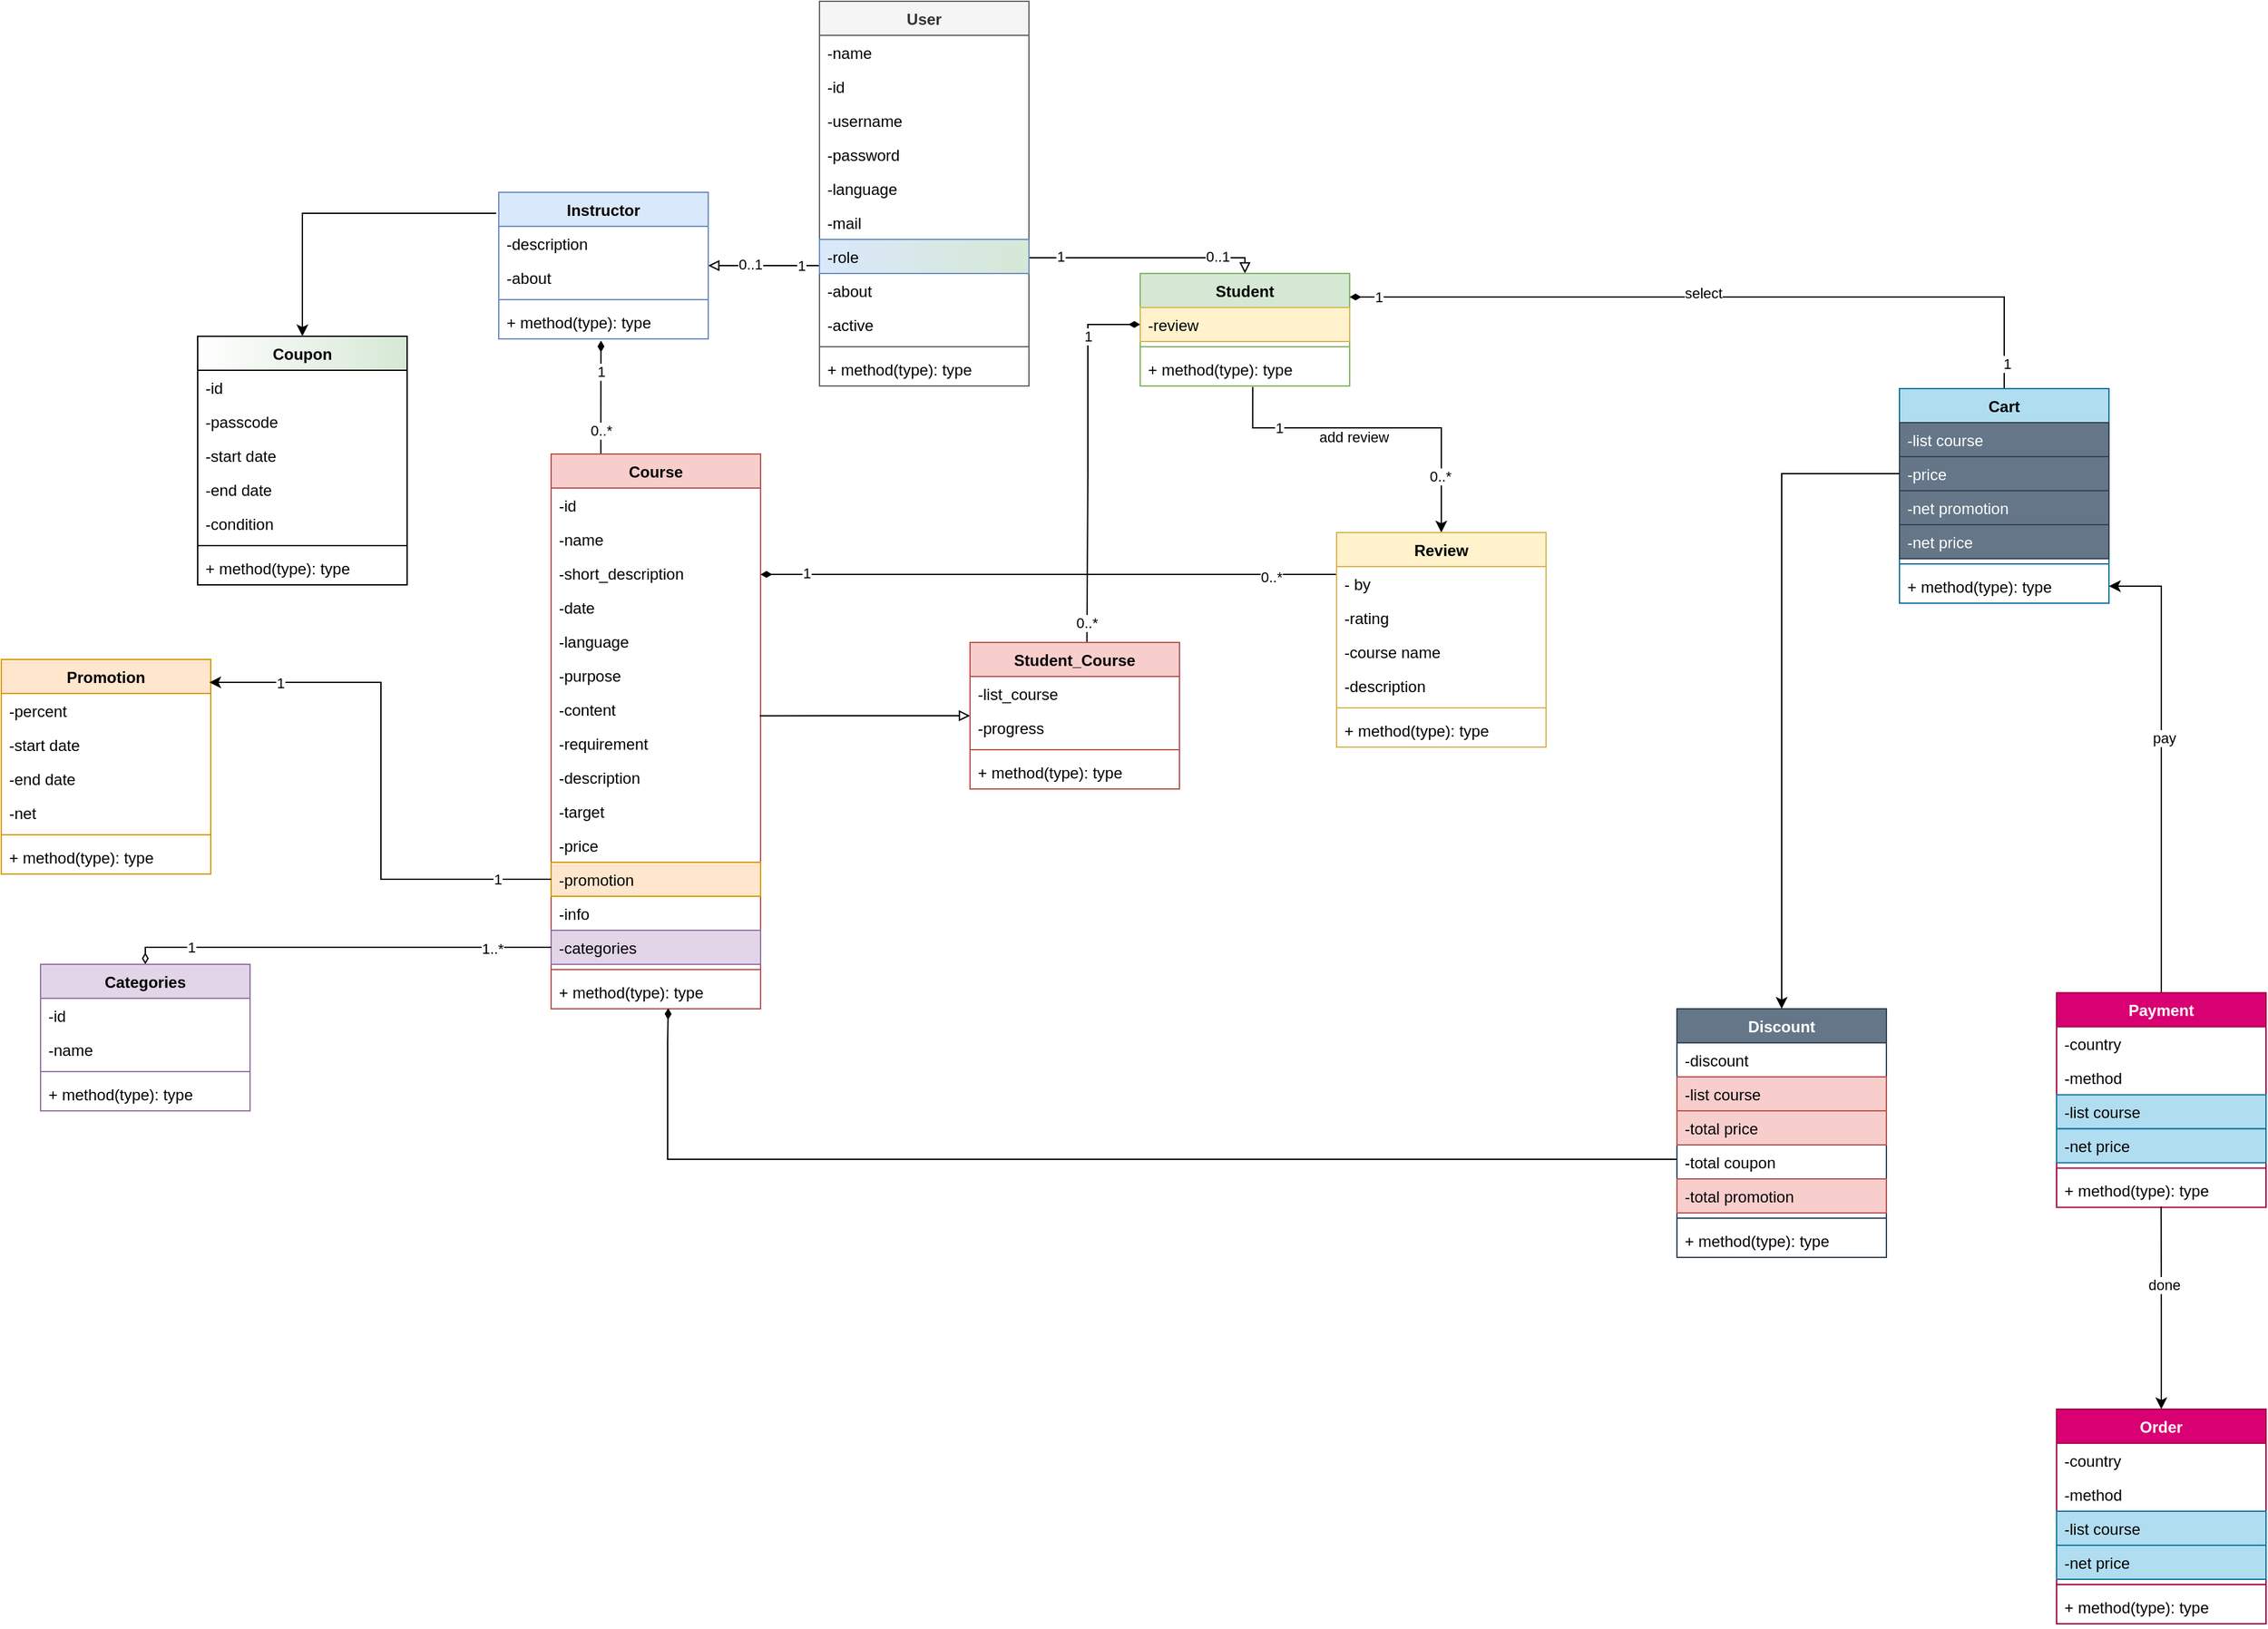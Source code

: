 <mxfile version="20.8.19" type="github">
  <diagram name="Page-1" id="RoZd-cWgufaqt0LcxTIa">
    <mxGraphModel dx="1897" dy="786" grid="1" gridSize="10" guides="1" tooltips="1" connect="1" arrows="1" fold="1" page="1" pageScale="1" pageWidth="850" pageHeight="1100" math="0" shadow="0">
      <root>
        <mxCell id="0" />
        <mxCell id="1" parent="0" />
        <mxCell id="R6KmrhAIqxs1jMvVyGCJ-106" style="edgeStyle=orthogonalEdgeStyle;rounded=0;orthogonalLoop=1;jettySize=auto;html=1;endArrow=diamondThin;endFill=1;entryX=0.488;entryY=1.05;entryDx=0;entryDy=0;entryPerimeter=0;" parent="1" source="R6KmrhAIqxs1jMvVyGCJ-5" target="R6KmrhAIqxs1jMvVyGCJ-25" edge="1">
          <mxGeometry relative="1" as="geometry">
            <mxPoint x="140" y="280" as="targetPoint" />
            <Array as="points">
              <mxPoint x="98" y="320" />
              <mxPoint x="98" y="320" />
            </Array>
          </mxGeometry>
        </mxCell>
        <mxCell id="YBWglFwGWrB2AkKOuAqJ-6" value="1" style="edgeLabel;html=1;align=center;verticalAlign=middle;resizable=0;points=[];" vertex="1" connectable="0" parent="R6KmrhAIqxs1jMvVyGCJ-106">
          <mxGeometry x="0.462" relative="1" as="geometry">
            <mxPoint as="offset" />
          </mxGeometry>
        </mxCell>
        <mxCell id="YBWglFwGWrB2AkKOuAqJ-7" value="0..*" style="edgeLabel;html=1;align=center;verticalAlign=middle;resizable=0;points=[];" vertex="1" connectable="0" parent="R6KmrhAIqxs1jMvVyGCJ-106">
          <mxGeometry x="-0.58" relative="1" as="geometry">
            <mxPoint as="offset" />
          </mxGeometry>
        </mxCell>
        <mxCell id="R6KmrhAIqxs1jMvVyGCJ-5" value="Course" style="swimlane;fontStyle=1;align=center;verticalAlign=top;childLayout=stackLayout;horizontal=1;startSize=26;horizontalStack=0;resizeParent=1;resizeParentMax=0;resizeLast=0;collapsible=1;marginBottom=0;fillColor=#f8cecc;strokeColor=#b85450;" parent="1" vertex="1">
          <mxGeometry x="60" y="350" width="160" height="424" as="geometry" />
        </mxCell>
        <mxCell id="R6KmrhAIqxs1jMvVyGCJ-90" value="-id" style="text;strokeColor=none;fillColor=none;align=left;verticalAlign=top;spacingLeft=4;spacingRight=4;overflow=hidden;rotatable=0;points=[[0,0.5],[1,0.5]];portConstraint=eastwest;" parent="R6KmrhAIqxs1jMvVyGCJ-5" vertex="1">
          <mxGeometry y="26" width="160" height="26" as="geometry" />
        </mxCell>
        <mxCell id="R6KmrhAIqxs1jMvVyGCJ-9" value="-name&#xa;" style="text;strokeColor=none;fillColor=none;align=left;verticalAlign=top;spacingLeft=4;spacingRight=4;overflow=hidden;rotatable=0;points=[[0,0.5],[1,0.5]];portConstraint=eastwest;" parent="R6KmrhAIqxs1jMvVyGCJ-5" vertex="1">
          <mxGeometry y="52" width="160" height="26" as="geometry" />
        </mxCell>
        <mxCell id="R6KmrhAIqxs1jMvVyGCJ-10" value="-short_description" style="text;strokeColor=none;fillColor=none;align=left;verticalAlign=top;spacingLeft=4;spacingRight=4;overflow=hidden;rotatable=0;points=[[0,0.5],[1,0.5]];portConstraint=eastwest;" parent="R6KmrhAIqxs1jMvVyGCJ-5" vertex="1">
          <mxGeometry y="78" width="160" height="26" as="geometry" />
        </mxCell>
        <mxCell id="R6KmrhAIqxs1jMvVyGCJ-13" value="-date" style="text;strokeColor=none;fillColor=none;align=left;verticalAlign=top;spacingLeft=4;spacingRight=4;overflow=hidden;rotatable=0;points=[[0,0.5],[1,0.5]];portConstraint=eastwest;" parent="R6KmrhAIqxs1jMvVyGCJ-5" vertex="1">
          <mxGeometry y="104" width="160" height="26" as="geometry" />
        </mxCell>
        <mxCell id="R6KmrhAIqxs1jMvVyGCJ-14" value="-language" style="text;strokeColor=none;fillColor=none;align=left;verticalAlign=top;spacingLeft=4;spacingRight=4;overflow=hidden;rotatable=0;points=[[0,0.5],[1,0.5]];portConstraint=eastwest;" parent="R6KmrhAIqxs1jMvVyGCJ-5" vertex="1">
          <mxGeometry y="130" width="160" height="26" as="geometry" />
        </mxCell>
        <mxCell id="R6KmrhAIqxs1jMvVyGCJ-15" value="-purpose" style="text;strokeColor=none;fillColor=none;align=left;verticalAlign=top;spacingLeft=4;spacingRight=4;overflow=hidden;rotatable=0;points=[[0,0.5],[1,0.5]];portConstraint=eastwest;" parent="R6KmrhAIqxs1jMvVyGCJ-5" vertex="1">
          <mxGeometry y="156" width="160" height="26" as="geometry" />
        </mxCell>
        <mxCell id="R6KmrhAIqxs1jMvVyGCJ-16" value="-content" style="text;strokeColor=none;fillColor=none;align=left;verticalAlign=top;spacingLeft=4;spacingRight=4;overflow=hidden;rotatable=0;points=[[0,0.5],[1,0.5]];portConstraint=eastwest;" parent="R6KmrhAIqxs1jMvVyGCJ-5" vertex="1">
          <mxGeometry y="182" width="160" height="26" as="geometry" />
        </mxCell>
        <mxCell id="R6KmrhAIqxs1jMvVyGCJ-17" value="-requirement" style="text;strokeColor=none;fillColor=none;align=left;verticalAlign=top;spacingLeft=4;spacingRight=4;overflow=hidden;rotatable=0;points=[[0,0.5],[1,0.5]];portConstraint=eastwest;" parent="R6KmrhAIqxs1jMvVyGCJ-5" vertex="1">
          <mxGeometry y="208" width="160" height="26" as="geometry" />
        </mxCell>
        <mxCell id="R6KmrhAIqxs1jMvVyGCJ-18" value="-description" style="text;strokeColor=none;fillColor=none;align=left;verticalAlign=top;spacingLeft=4;spacingRight=4;overflow=hidden;rotatable=0;points=[[0,0.5],[1,0.5]];portConstraint=eastwest;" parent="R6KmrhAIqxs1jMvVyGCJ-5" vertex="1">
          <mxGeometry y="234" width="160" height="26" as="geometry" />
        </mxCell>
        <mxCell id="R6KmrhAIqxs1jMvVyGCJ-19" value="-target" style="text;strokeColor=none;fillColor=none;align=left;verticalAlign=top;spacingLeft=4;spacingRight=4;overflow=hidden;rotatable=0;points=[[0,0.5],[1,0.5]];portConstraint=eastwest;" parent="R6KmrhAIqxs1jMvVyGCJ-5" vertex="1">
          <mxGeometry y="260" width="160" height="26" as="geometry" />
        </mxCell>
        <mxCell id="R6KmrhAIqxs1jMvVyGCJ-20" value="-price" style="text;strokeColor=none;fillColor=none;align=left;verticalAlign=top;spacingLeft=4;spacingRight=4;overflow=hidden;rotatable=0;points=[[0,0.5],[1,0.5]];portConstraint=eastwest;" parent="R6KmrhAIqxs1jMvVyGCJ-5" vertex="1">
          <mxGeometry y="286" width="160" height="26" as="geometry" />
        </mxCell>
        <mxCell id="R6KmrhAIqxs1jMvVyGCJ-91" value="-promotion" style="text;strokeColor=#d79b00;fillColor=#ffe6cc;align=left;verticalAlign=top;spacingLeft=4;spacingRight=4;overflow=hidden;rotatable=0;points=[[0,0.5],[1,0.5]];portConstraint=eastwest;" parent="R6KmrhAIqxs1jMvVyGCJ-5" vertex="1">
          <mxGeometry y="312" width="160" height="26" as="geometry" />
        </mxCell>
        <mxCell id="R6KmrhAIqxs1jMvVyGCJ-120" value="-info" style="text;strokeColor=none;fillColor=none;align=left;verticalAlign=top;spacingLeft=4;spacingRight=4;overflow=hidden;rotatable=0;points=[[0,0.5],[1,0.5]];portConstraint=eastwest;" parent="R6KmrhAIqxs1jMvVyGCJ-5" vertex="1">
          <mxGeometry y="338" width="160" height="26" as="geometry" />
        </mxCell>
        <mxCell id="R6KmrhAIqxs1jMvVyGCJ-6" value="-categories" style="text;strokeColor=#9673a6;fillColor=#e1d5e7;align=left;verticalAlign=top;spacingLeft=4;spacingRight=4;overflow=hidden;rotatable=0;points=[[0,0.5],[1,0.5]];portConstraint=eastwest;" parent="R6KmrhAIqxs1jMvVyGCJ-5" vertex="1">
          <mxGeometry y="364" width="160" height="26" as="geometry" />
        </mxCell>
        <mxCell id="R6KmrhAIqxs1jMvVyGCJ-7" value="" style="line;strokeWidth=1;fillColor=none;align=left;verticalAlign=middle;spacingTop=-1;spacingLeft=3;spacingRight=3;rotatable=0;labelPosition=right;points=[];portConstraint=eastwest;strokeColor=inherit;" parent="R6KmrhAIqxs1jMvVyGCJ-5" vertex="1">
          <mxGeometry y="390" width="160" height="8" as="geometry" />
        </mxCell>
        <mxCell id="R6KmrhAIqxs1jMvVyGCJ-8" value="+ method(type): type" style="text;strokeColor=none;fillColor=none;align=left;verticalAlign=top;spacingLeft=4;spacingRight=4;overflow=hidden;rotatable=0;points=[[0,0.5],[1,0.5]];portConstraint=eastwest;" parent="R6KmrhAIqxs1jMvVyGCJ-5" vertex="1">
          <mxGeometry y="398" width="160" height="26" as="geometry" />
        </mxCell>
        <mxCell id="R6KmrhAIqxs1jMvVyGCJ-103" style="edgeStyle=orthogonalEdgeStyle;rounded=0;orthogonalLoop=1;jettySize=auto;html=1;endArrow=none;endFill=0;startArrow=block;startFill=0;" parent="1" source="R6KmrhAIqxs1jMvVyGCJ-22" target="R6KmrhAIqxs1jMvVyGCJ-78" edge="1">
          <mxGeometry relative="1" as="geometry">
            <Array as="points">
              <mxPoint x="250" y="206" />
              <mxPoint x="250" y="206" />
            </Array>
          </mxGeometry>
        </mxCell>
        <mxCell id="YBWglFwGWrB2AkKOuAqJ-2" value="1" style="edgeLabel;html=1;align=center;verticalAlign=middle;resizable=0;points=[];" vertex="1" connectable="0" parent="R6KmrhAIqxs1jMvVyGCJ-103">
          <mxGeometry x="-0.345" relative="1" as="geometry">
            <mxPoint as="offset" />
          </mxGeometry>
        </mxCell>
        <mxCell id="YBWglFwGWrB2AkKOuAqJ-3" value="1" style="edgeLabel;html=1;align=center;verticalAlign=middle;resizable=0;points=[];" vertex="1" connectable="0" parent="R6KmrhAIqxs1jMvVyGCJ-103">
          <mxGeometry x="0.671" relative="1" as="geometry">
            <mxPoint as="offset" />
          </mxGeometry>
        </mxCell>
        <mxCell id="YBWglFwGWrB2AkKOuAqJ-11" value="0..1" style="edgeLabel;html=1;align=center;verticalAlign=middle;resizable=0;points=[];" vertex="1" connectable="0" parent="R6KmrhAIqxs1jMvVyGCJ-103">
          <mxGeometry x="-0.255" y="1" relative="1" as="geometry">
            <mxPoint as="offset" />
          </mxGeometry>
        </mxCell>
        <mxCell id="R6KmrhAIqxs1jMvVyGCJ-22" value="Instructor" style="swimlane;fontStyle=1;align=center;verticalAlign=top;childLayout=stackLayout;horizontal=1;startSize=26;horizontalStack=0;resizeParent=1;resizeParentMax=0;resizeLast=0;collapsible=1;marginBottom=0;fillColor=#dae8fc;strokeColor=#6c8ebf;" parent="1" vertex="1">
          <mxGeometry x="20" y="150" width="160" height="112" as="geometry" />
        </mxCell>
        <mxCell id="R6KmrhAIqxs1jMvVyGCJ-27" value="-description" style="text;strokeColor=none;fillColor=none;align=left;verticalAlign=top;spacingLeft=4;spacingRight=4;overflow=hidden;rotatable=0;points=[[0,0.5],[1,0.5]];portConstraint=eastwest;" parent="R6KmrhAIqxs1jMvVyGCJ-22" vertex="1">
          <mxGeometry y="26" width="160" height="26" as="geometry" />
        </mxCell>
        <mxCell id="R6KmrhAIqxs1jMvVyGCJ-28" value="-about" style="text;strokeColor=none;fillColor=none;align=left;verticalAlign=top;spacingLeft=4;spacingRight=4;overflow=hidden;rotatable=0;points=[[0,0.5],[1,0.5]];portConstraint=eastwest;" parent="R6KmrhAIqxs1jMvVyGCJ-22" vertex="1">
          <mxGeometry y="52" width="160" height="26" as="geometry" />
        </mxCell>
        <mxCell id="R6KmrhAIqxs1jMvVyGCJ-24" value="" style="line;strokeWidth=1;fillColor=none;align=left;verticalAlign=middle;spacingTop=-1;spacingLeft=3;spacingRight=3;rotatable=0;labelPosition=right;points=[];portConstraint=eastwest;strokeColor=inherit;" parent="R6KmrhAIqxs1jMvVyGCJ-22" vertex="1">
          <mxGeometry y="78" width="160" height="8" as="geometry" />
        </mxCell>
        <mxCell id="R6KmrhAIqxs1jMvVyGCJ-25" value="+ method(type): type" style="text;strokeColor=none;fillColor=none;align=left;verticalAlign=top;spacingLeft=4;spacingRight=4;overflow=hidden;rotatable=0;points=[[0,0.5],[1,0.5]];portConstraint=eastwest;" parent="R6KmrhAIqxs1jMvVyGCJ-22" vertex="1">
          <mxGeometry y="86" width="160" height="26" as="geometry" />
        </mxCell>
        <mxCell id="R6KmrhAIqxs1jMvVyGCJ-105" style="edgeStyle=orthogonalEdgeStyle;rounded=0;orthogonalLoop=1;jettySize=auto;html=1;endArrow=none;endFill=0;startArrow=block;startFill=0;entryX=1;entryY=0.5;entryDx=0;entryDy=0;" parent="1" source="R6KmrhAIqxs1jMvVyGCJ-29" target="R6KmrhAIqxs1jMvVyGCJ-78" edge="1">
          <mxGeometry relative="1" as="geometry">
            <Array as="points">
              <mxPoint x="590" y="200" />
              <mxPoint x="425" y="200" />
            </Array>
          </mxGeometry>
        </mxCell>
        <mxCell id="YBWglFwGWrB2AkKOuAqJ-4" value="1" style="edgeLabel;html=1;align=center;verticalAlign=middle;resizable=0;points=[];" vertex="1" connectable="0" parent="R6KmrhAIqxs1jMvVyGCJ-105">
          <mxGeometry x="0.723" y="-1" relative="1" as="geometry">
            <mxPoint as="offset" />
          </mxGeometry>
        </mxCell>
        <mxCell id="YBWglFwGWrB2AkKOuAqJ-5" value="1" style="edgeLabel;html=1;align=center;verticalAlign=middle;resizable=0;points=[];" vertex="1" connectable="0" parent="R6KmrhAIqxs1jMvVyGCJ-105">
          <mxGeometry x="-0.655" relative="1" as="geometry">
            <mxPoint as="offset" />
          </mxGeometry>
        </mxCell>
        <mxCell id="YBWglFwGWrB2AkKOuAqJ-12" value="0..1" style="edgeLabel;html=1;align=center;verticalAlign=middle;resizable=0;points=[];" vertex="1" connectable="0" parent="R6KmrhAIqxs1jMvVyGCJ-105">
          <mxGeometry x="-0.629" y="-1" relative="1" as="geometry">
            <mxPoint as="offset" />
          </mxGeometry>
        </mxCell>
        <mxCell id="R6KmrhAIqxs1jMvVyGCJ-29" value="Student" style="swimlane;fontStyle=1;align=center;verticalAlign=top;childLayout=stackLayout;horizontal=1;startSize=26;horizontalStack=0;resizeParent=1;resizeParentMax=0;resizeLast=0;collapsible=1;marginBottom=0;fillColor=#d5e8d4;strokeColor=#82b366;" parent="1" vertex="1">
          <mxGeometry x="510" y="212" width="160" height="86" as="geometry" />
        </mxCell>
        <mxCell id="R6KmrhAIqxs1jMvVyGCJ-30" value="-review" style="text;strokeColor=#d6b656;fillColor=#fff2cc;align=left;verticalAlign=top;spacingLeft=4;spacingRight=4;overflow=hidden;rotatable=0;points=[[0,0.5],[1,0.5]];portConstraint=eastwest;" parent="R6KmrhAIqxs1jMvVyGCJ-29" vertex="1">
          <mxGeometry y="26" width="160" height="26" as="geometry" />
        </mxCell>
        <mxCell id="R6KmrhAIqxs1jMvVyGCJ-31" value="" style="line;strokeWidth=1;fillColor=none;align=left;verticalAlign=middle;spacingTop=-1;spacingLeft=3;spacingRight=3;rotatable=0;labelPosition=right;points=[];portConstraint=eastwest;strokeColor=inherit;" parent="R6KmrhAIqxs1jMvVyGCJ-29" vertex="1">
          <mxGeometry y="52" width="160" height="8" as="geometry" />
        </mxCell>
        <mxCell id="R6KmrhAIqxs1jMvVyGCJ-32" value="+ method(type): type" style="text;strokeColor=none;fillColor=none;align=left;verticalAlign=top;spacingLeft=4;spacingRight=4;overflow=hidden;rotatable=0;points=[[0,0.5],[1,0.5]];portConstraint=eastwest;" parent="R6KmrhAIqxs1jMvVyGCJ-29" vertex="1">
          <mxGeometry y="60" width="160" height="26" as="geometry" />
        </mxCell>
        <mxCell id="R6KmrhAIqxs1jMvVyGCJ-35" value="User" style="swimlane;fontStyle=1;align=center;verticalAlign=top;childLayout=stackLayout;horizontal=1;startSize=26;horizontalStack=0;resizeParent=1;resizeParentMax=0;resizeLast=0;collapsible=1;marginBottom=0;fillColor=#f5f5f5;fontColor=#333333;strokeColor=#666666;" parent="1" vertex="1">
          <mxGeometry x="265" y="4" width="160" height="294" as="geometry">
            <mxRectangle x="640" y="80" width="90" height="30" as="alternateBounds" />
          </mxGeometry>
        </mxCell>
        <mxCell id="R6KmrhAIqxs1jMvVyGCJ-36" value="-name" style="text;strokeColor=none;fillColor=none;align=left;verticalAlign=top;spacingLeft=4;spacingRight=4;overflow=hidden;rotatable=0;points=[[0,0.5],[1,0.5]];portConstraint=eastwest;" parent="R6KmrhAIqxs1jMvVyGCJ-35" vertex="1">
          <mxGeometry y="26" width="160" height="26" as="geometry" />
        </mxCell>
        <mxCell id="R6KmrhAIqxs1jMvVyGCJ-47" value="-id" style="text;strokeColor=none;fillColor=none;align=left;verticalAlign=top;spacingLeft=4;spacingRight=4;overflow=hidden;rotatable=0;points=[[0,0.5],[1,0.5]];portConstraint=eastwest;" parent="R6KmrhAIqxs1jMvVyGCJ-35" vertex="1">
          <mxGeometry y="52" width="160" height="26" as="geometry" />
        </mxCell>
        <mxCell id="R6KmrhAIqxs1jMvVyGCJ-49" value="-username" style="text;strokeColor=none;fillColor=none;align=left;verticalAlign=top;spacingLeft=4;spacingRight=4;overflow=hidden;rotatable=0;points=[[0,0.5],[1,0.5]];portConstraint=eastwest;" parent="R6KmrhAIqxs1jMvVyGCJ-35" vertex="1">
          <mxGeometry y="78" width="160" height="26" as="geometry" />
        </mxCell>
        <mxCell id="R6KmrhAIqxs1jMvVyGCJ-50" value="-password" style="text;strokeColor=none;fillColor=none;align=left;verticalAlign=top;spacingLeft=4;spacingRight=4;overflow=hidden;rotatable=0;points=[[0,0.5],[1,0.5]];portConstraint=eastwest;" parent="R6KmrhAIqxs1jMvVyGCJ-35" vertex="1">
          <mxGeometry y="104" width="160" height="26" as="geometry" />
        </mxCell>
        <mxCell id="R6KmrhAIqxs1jMvVyGCJ-51" value="-language" style="text;strokeColor=none;fillColor=none;align=left;verticalAlign=top;spacingLeft=4;spacingRight=4;overflow=hidden;rotatable=0;points=[[0,0.5],[1,0.5]];portConstraint=eastwest;" parent="R6KmrhAIqxs1jMvVyGCJ-35" vertex="1">
          <mxGeometry y="130" width="160" height="26" as="geometry" />
        </mxCell>
        <mxCell id="R6KmrhAIqxs1jMvVyGCJ-52" value="-mail" style="text;strokeColor=none;fillColor=none;align=left;verticalAlign=top;spacingLeft=4;spacingRight=4;overflow=hidden;rotatable=0;points=[[0,0.5],[1,0.5]];portConstraint=eastwest;" parent="R6KmrhAIqxs1jMvVyGCJ-35" vertex="1">
          <mxGeometry y="156" width="160" height="26" as="geometry" />
        </mxCell>
        <mxCell id="R6KmrhAIqxs1jMvVyGCJ-78" value="-role" style="text;strokeColor=#6c8ebf;fillColor=#dae8fc;align=left;verticalAlign=top;spacingLeft=4;spacingRight=4;overflow=hidden;rotatable=0;points=[[0,0.5],[1,0.5]];portConstraint=eastwest;gradientColor=#d6e8d5;gradientDirection=east;" parent="R6KmrhAIqxs1jMvVyGCJ-35" vertex="1">
          <mxGeometry y="182" width="160" height="26" as="geometry" />
        </mxCell>
        <mxCell id="R6KmrhAIqxs1jMvVyGCJ-53" value="-about" style="text;strokeColor=none;fillColor=none;align=left;verticalAlign=top;spacingLeft=4;spacingRight=4;overflow=hidden;rotatable=0;points=[[0,0.5],[1,0.5]];portConstraint=eastwest;" parent="R6KmrhAIqxs1jMvVyGCJ-35" vertex="1">
          <mxGeometry y="208" width="160" height="26" as="geometry" />
        </mxCell>
        <mxCell id="R6KmrhAIqxs1jMvVyGCJ-54" value="-active" style="text;strokeColor=none;fillColor=none;align=left;verticalAlign=top;spacingLeft=4;spacingRight=4;overflow=hidden;rotatable=0;points=[[0,0.5],[1,0.5]];portConstraint=eastwest;" parent="R6KmrhAIqxs1jMvVyGCJ-35" vertex="1">
          <mxGeometry y="234" width="160" height="26" as="geometry" />
        </mxCell>
        <mxCell id="R6KmrhAIqxs1jMvVyGCJ-37" value="" style="line;strokeWidth=1;fillColor=none;align=left;verticalAlign=middle;spacingTop=-1;spacingLeft=3;spacingRight=3;rotatable=0;labelPosition=right;points=[];portConstraint=eastwest;strokeColor=inherit;" parent="R6KmrhAIqxs1jMvVyGCJ-35" vertex="1">
          <mxGeometry y="260" width="160" height="8" as="geometry" />
        </mxCell>
        <mxCell id="R6KmrhAIqxs1jMvVyGCJ-38" value="+ method(type): type" style="text;strokeColor=none;fillColor=none;align=left;verticalAlign=top;spacingLeft=4;spacingRight=4;overflow=hidden;rotatable=0;points=[[0,0.5],[1,0.5]];portConstraint=eastwest;" parent="R6KmrhAIqxs1jMvVyGCJ-35" vertex="1">
          <mxGeometry y="268" width="160" height="26" as="geometry" />
        </mxCell>
        <mxCell id="R6KmrhAIqxs1jMvVyGCJ-114" style="edgeStyle=orthogonalEdgeStyle;rounded=0;orthogonalLoop=1;jettySize=auto;html=1;entryX=0.537;entryY=1.027;entryDx=0;entryDy=0;startArrow=classic;startFill=1;endArrow=none;endFill=0;entryPerimeter=0;" parent="1" source="R6KmrhAIqxs1jMvVyGCJ-55" target="R6KmrhAIqxs1jMvVyGCJ-32" edge="1">
          <mxGeometry relative="1" as="geometry">
            <Array as="points">
              <mxPoint x="740" y="330" />
              <mxPoint x="596" y="330" />
            </Array>
          </mxGeometry>
        </mxCell>
        <mxCell id="YBWglFwGWrB2AkKOuAqJ-10" value="add review" style="edgeLabel;html=1;align=center;verticalAlign=middle;resizable=0;points=[];" vertex="1" connectable="0" parent="R6KmrhAIqxs1jMvVyGCJ-114">
          <mxGeometry x="0.156" relative="1" as="geometry">
            <mxPoint y="7" as="offset" />
          </mxGeometry>
        </mxCell>
        <mxCell id="YBWglFwGWrB2AkKOuAqJ-13" value="0..*" style="edgeLabel;html=1;align=center;verticalAlign=middle;resizable=0;points=[];" vertex="1" connectable="0" parent="R6KmrhAIqxs1jMvVyGCJ-114">
          <mxGeometry x="-0.664" y="1" relative="1" as="geometry">
            <mxPoint as="offset" />
          </mxGeometry>
        </mxCell>
        <mxCell id="YBWglFwGWrB2AkKOuAqJ-14" value="1" style="edgeLabel;html=1;align=center;verticalAlign=middle;resizable=0;points=[];" vertex="1" connectable="0" parent="R6KmrhAIqxs1jMvVyGCJ-114">
          <mxGeometry x="0.599" relative="1" as="geometry">
            <mxPoint as="offset" />
          </mxGeometry>
        </mxCell>
        <mxCell id="R6KmrhAIqxs1jMvVyGCJ-117" style="edgeStyle=orthogonalEdgeStyle;rounded=0;orthogonalLoop=1;jettySize=auto;html=1;startArrow=none;startFill=0;endArrow=diamondThin;endFill=1;" parent="1" source="R6KmrhAIqxs1jMvVyGCJ-55" target="R6KmrhAIqxs1jMvVyGCJ-5" edge="1">
          <mxGeometry relative="1" as="geometry">
            <Array as="points">
              <mxPoint x="300" y="442" />
              <mxPoint x="300" y="442" />
            </Array>
          </mxGeometry>
        </mxCell>
        <mxCell id="YBWglFwGWrB2AkKOuAqJ-15" value="0..*" style="edgeLabel;html=1;align=center;verticalAlign=middle;resizable=0;points=[];" vertex="1" connectable="0" parent="R6KmrhAIqxs1jMvVyGCJ-117">
          <mxGeometry x="-0.771" y="2" relative="1" as="geometry">
            <mxPoint as="offset" />
          </mxGeometry>
        </mxCell>
        <mxCell id="YBWglFwGWrB2AkKOuAqJ-16" value="1" style="edgeLabel;html=1;align=center;verticalAlign=middle;resizable=0;points=[];" vertex="1" connectable="0" parent="R6KmrhAIqxs1jMvVyGCJ-117">
          <mxGeometry x="0.842" y="-1" relative="1" as="geometry">
            <mxPoint as="offset" />
          </mxGeometry>
        </mxCell>
        <mxCell id="R6KmrhAIqxs1jMvVyGCJ-55" value="Review" style="swimlane;fontStyle=1;align=center;verticalAlign=top;childLayout=stackLayout;horizontal=1;startSize=26;horizontalStack=0;resizeParent=1;resizeParentMax=0;resizeLast=0;collapsible=1;marginBottom=0;fillColor=#fff2cc;strokeColor=#d6b656;" parent="1" vertex="1">
          <mxGeometry x="660" y="410" width="160" height="164" as="geometry" />
        </mxCell>
        <mxCell id="R6KmrhAIqxs1jMvVyGCJ-59" value="- by" style="text;strokeColor=none;fillColor=none;align=left;verticalAlign=top;spacingLeft=4;spacingRight=4;overflow=hidden;rotatable=0;points=[[0,0.5],[1,0.5]];portConstraint=eastwest;" parent="R6KmrhAIqxs1jMvVyGCJ-55" vertex="1">
          <mxGeometry y="26" width="160" height="26" as="geometry" />
        </mxCell>
        <mxCell id="R6KmrhAIqxs1jMvVyGCJ-60" value="-rating" style="text;strokeColor=none;fillColor=none;align=left;verticalAlign=top;spacingLeft=4;spacingRight=4;overflow=hidden;rotatable=0;points=[[0,0.5],[1,0.5]];portConstraint=eastwest;" parent="R6KmrhAIqxs1jMvVyGCJ-55" vertex="1">
          <mxGeometry y="52" width="160" height="26" as="geometry" />
        </mxCell>
        <mxCell id="R6KmrhAIqxs1jMvVyGCJ-61" value="-course name" style="text;strokeColor=none;fillColor=none;align=left;verticalAlign=top;spacingLeft=4;spacingRight=4;overflow=hidden;rotatable=0;points=[[0,0.5],[1,0.5]];portConstraint=eastwest;" parent="R6KmrhAIqxs1jMvVyGCJ-55" vertex="1">
          <mxGeometry y="78" width="160" height="26" as="geometry" />
        </mxCell>
        <mxCell id="R6KmrhAIqxs1jMvVyGCJ-56" value="-description" style="text;strokeColor=none;fillColor=none;align=left;verticalAlign=top;spacingLeft=4;spacingRight=4;overflow=hidden;rotatable=0;points=[[0,0.5],[1,0.5]];portConstraint=eastwest;" parent="R6KmrhAIqxs1jMvVyGCJ-55" vertex="1">
          <mxGeometry y="104" width="160" height="26" as="geometry" />
        </mxCell>
        <mxCell id="R6KmrhAIqxs1jMvVyGCJ-57" value="" style="line;strokeWidth=1;fillColor=none;align=left;verticalAlign=middle;spacingTop=-1;spacingLeft=3;spacingRight=3;rotatable=0;labelPosition=right;points=[];portConstraint=eastwest;strokeColor=inherit;" parent="R6KmrhAIqxs1jMvVyGCJ-55" vertex="1">
          <mxGeometry y="130" width="160" height="8" as="geometry" />
        </mxCell>
        <mxCell id="R6KmrhAIqxs1jMvVyGCJ-58" value="+ method(type): type" style="text;strokeColor=none;fillColor=none;align=left;verticalAlign=top;spacingLeft=4;spacingRight=4;overflow=hidden;rotatable=0;points=[[0,0.5],[1,0.5]];portConstraint=eastwest;" parent="R6KmrhAIqxs1jMvVyGCJ-55" vertex="1">
          <mxGeometry y="138" width="160" height="26" as="geometry" />
        </mxCell>
        <mxCell id="R6KmrhAIqxs1jMvVyGCJ-110" style="edgeStyle=orthogonalEdgeStyle;rounded=0;orthogonalLoop=1;jettySize=auto;html=1;entryX=0;entryY=0.5;entryDx=0;entryDy=0;startArrow=diamondThin;startFill=0;endArrow=none;endFill=0;exitX=0.5;exitY=0;exitDx=0;exitDy=0;" parent="1" source="R6KmrhAIqxs1jMvVyGCJ-62" target="R6KmrhAIqxs1jMvVyGCJ-6" edge="1">
          <mxGeometry relative="1" as="geometry">
            <Array as="points">
              <mxPoint x="-250" y="727" />
            </Array>
          </mxGeometry>
        </mxCell>
        <mxCell id="YBWglFwGWrB2AkKOuAqJ-23" value="1" style="edgeLabel;html=1;align=center;verticalAlign=middle;resizable=0;points=[];" vertex="1" connectable="0" parent="R6KmrhAIqxs1jMvVyGCJ-110">
          <mxGeometry x="-0.706" relative="1" as="geometry">
            <mxPoint as="offset" />
          </mxGeometry>
        </mxCell>
        <mxCell id="YBWglFwGWrB2AkKOuAqJ-24" value="1..*" style="edgeLabel;html=1;align=center;verticalAlign=middle;resizable=0;points=[];" vertex="1" connectable="0" parent="R6KmrhAIqxs1jMvVyGCJ-110">
          <mxGeometry x="0.721" y="-1" relative="1" as="geometry">
            <mxPoint as="offset" />
          </mxGeometry>
        </mxCell>
        <mxCell id="R6KmrhAIqxs1jMvVyGCJ-62" value="Categories" style="swimlane;fontStyle=1;align=center;verticalAlign=top;childLayout=stackLayout;horizontal=1;startSize=26;horizontalStack=0;resizeParent=1;resizeParentMax=0;resizeLast=0;collapsible=1;marginBottom=0;fillColor=#e1d5e7;strokeColor=#9673a6;" parent="1" vertex="1">
          <mxGeometry x="-330" y="740" width="160" height="112" as="geometry" />
        </mxCell>
        <mxCell id="R6KmrhAIqxs1jMvVyGCJ-109" value="-id" style="text;strokeColor=none;fillColor=none;align=left;verticalAlign=top;spacingLeft=4;spacingRight=4;overflow=hidden;rotatable=0;points=[[0,0.5],[1,0.5]];portConstraint=eastwest;" parent="R6KmrhAIqxs1jMvVyGCJ-62" vertex="1">
          <mxGeometry y="26" width="160" height="26" as="geometry" />
        </mxCell>
        <mxCell id="R6KmrhAIqxs1jMvVyGCJ-63" value="-name" style="text;strokeColor=none;fillColor=none;align=left;verticalAlign=top;spacingLeft=4;spacingRight=4;overflow=hidden;rotatable=0;points=[[0,0.5],[1,0.5]];portConstraint=eastwest;" parent="R6KmrhAIqxs1jMvVyGCJ-62" vertex="1">
          <mxGeometry y="52" width="160" height="26" as="geometry" />
        </mxCell>
        <mxCell id="R6KmrhAIqxs1jMvVyGCJ-64" value="" style="line;strokeWidth=1;fillColor=none;align=left;verticalAlign=middle;spacingTop=-1;spacingLeft=3;spacingRight=3;rotatable=0;labelPosition=right;points=[];portConstraint=eastwest;strokeColor=inherit;" parent="R6KmrhAIqxs1jMvVyGCJ-62" vertex="1">
          <mxGeometry y="78" width="160" height="8" as="geometry" />
        </mxCell>
        <mxCell id="R6KmrhAIqxs1jMvVyGCJ-65" value="+ method(type): type" style="text;strokeColor=none;fillColor=none;align=left;verticalAlign=top;spacingLeft=4;spacingRight=4;overflow=hidden;rotatable=0;points=[[0,0.5],[1,0.5]];portConstraint=eastwest;" parent="R6KmrhAIqxs1jMvVyGCJ-62" vertex="1">
          <mxGeometry y="86" width="160" height="26" as="geometry" />
        </mxCell>
        <mxCell id="R6KmrhAIqxs1jMvVyGCJ-121" style="edgeStyle=orthogonalEdgeStyle;rounded=0;orthogonalLoop=1;jettySize=auto;html=1;startArrow=none;startFill=0;endArrow=diamondThin;endFill=1;" parent="1" source="R6KmrhAIqxs1jMvVyGCJ-66" edge="1">
          <mxGeometry relative="1" as="geometry">
            <Array as="points">
              <mxPoint x="1170" y="230" />
            </Array>
            <mxPoint x="670" y="230" as="targetPoint" />
          </mxGeometry>
        </mxCell>
        <mxCell id="YBWglFwGWrB2AkKOuAqJ-18" value="1" style="edgeLabel;html=1;align=center;verticalAlign=middle;resizable=0;points=[];" vertex="1" connectable="0" parent="R6KmrhAIqxs1jMvVyGCJ-121">
          <mxGeometry x="-0.931" y="-2" relative="1" as="geometry">
            <mxPoint as="offset" />
          </mxGeometry>
        </mxCell>
        <mxCell id="YBWglFwGWrB2AkKOuAqJ-20" value="1" style="edgeLabel;html=1;align=center;verticalAlign=middle;resizable=0;points=[];" vertex="1" connectable="0" parent="R6KmrhAIqxs1jMvVyGCJ-121">
          <mxGeometry x="0.923" relative="1" as="geometry">
            <mxPoint as="offset" />
          </mxGeometry>
        </mxCell>
        <mxCell id="YBWglFwGWrB2AkKOuAqJ-47" value="select" style="edgeLabel;html=1;align=center;verticalAlign=middle;resizable=0;points=[];" vertex="1" connectable="0" parent="R6KmrhAIqxs1jMvVyGCJ-121">
          <mxGeometry x="0.054" y="-3" relative="1" as="geometry">
            <mxPoint as="offset" />
          </mxGeometry>
        </mxCell>
        <mxCell id="R6KmrhAIqxs1jMvVyGCJ-122" style="edgeStyle=orthogonalEdgeStyle;rounded=0;orthogonalLoop=1;jettySize=auto;html=1;startArrow=none;startFill=0;endArrow=diamondThin;endFill=1;entryX=0.559;entryY=0.979;entryDx=0;entryDy=0;entryPerimeter=0;" parent="1" source="R6KmrhAIqxs1jMvVyGCJ-97" target="R6KmrhAIqxs1jMvVyGCJ-8" edge="1">
          <mxGeometry relative="1" as="geometry">
            <Array as="points">
              <mxPoint x="149" y="889" />
              <mxPoint x="149" y="800" />
            </Array>
          </mxGeometry>
        </mxCell>
        <mxCell id="R6KmrhAIqxs1jMvVyGCJ-66" value="Cart" style="swimlane;fontStyle=1;align=center;verticalAlign=top;childLayout=stackLayout;horizontal=1;startSize=26;horizontalStack=0;resizeParent=1;resizeParentMax=0;resizeLast=0;collapsible=1;marginBottom=0;fillColor=#b1ddf0;strokeColor=#10739e;" parent="1" vertex="1">
          <mxGeometry x="1090" y="300.0" width="160" height="164" as="geometry" />
        </mxCell>
        <mxCell id="R6KmrhAIqxs1jMvVyGCJ-102" value="-list course" style="text;strokeColor=#314354;fillColor=#647687;align=left;verticalAlign=top;spacingLeft=4;spacingRight=4;overflow=hidden;rotatable=0;points=[[0,0.5],[1,0.5]];portConstraint=eastwest;fontColor=#ffffff;" parent="R6KmrhAIqxs1jMvVyGCJ-66" vertex="1">
          <mxGeometry y="26" width="160" height="26" as="geometry" />
        </mxCell>
        <mxCell id="R6KmrhAIqxs1jMvVyGCJ-70" value="-price&#xa;" style="text;strokeColor=#314354;fillColor=#647687;align=left;verticalAlign=top;spacingLeft=4;spacingRight=4;overflow=hidden;rotatable=0;points=[[0,0.5],[1,0.5]];portConstraint=eastwest;fontColor=#ffffff;" parent="R6KmrhAIqxs1jMvVyGCJ-66" vertex="1">
          <mxGeometry y="52" width="160" height="26" as="geometry" />
        </mxCell>
        <mxCell id="R6KmrhAIqxs1jMvVyGCJ-134" value="-net promotion" style="text;strokeColor=#314354;fillColor=#647687;align=left;verticalAlign=top;spacingLeft=4;spacingRight=4;overflow=hidden;rotatable=0;points=[[0,0.5],[1,0.5]];portConstraint=eastwest;fontColor=#ffffff;" parent="R6KmrhAIqxs1jMvVyGCJ-66" vertex="1">
          <mxGeometry y="78" width="160" height="26" as="geometry" />
        </mxCell>
        <mxCell id="R6KmrhAIqxs1jMvVyGCJ-133" value="-net price&#xa;" style="text;strokeColor=#314354;fillColor=#647687;align=left;verticalAlign=top;spacingLeft=4;spacingRight=4;overflow=hidden;rotatable=0;points=[[0,0.5],[1,0.5]];portConstraint=eastwest;fontColor=#ffffff;" parent="R6KmrhAIqxs1jMvVyGCJ-66" vertex="1">
          <mxGeometry y="104" width="160" height="26" as="geometry" />
        </mxCell>
        <mxCell id="R6KmrhAIqxs1jMvVyGCJ-68" value="" style="line;strokeWidth=1;fillColor=none;align=left;verticalAlign=middle;spacingTop=-1;spacingLeft=3;spacingRight=3;rotatable=0;labelPosition=right;points=[];portConstraint=eastwest;strokeColor=inherit;" parent="R6KmrhAIqxs1jMvVyGCJ-66" vertex="1">
          <mxGeometry y="130" width="160" height="8" as="geometry" />
        </mxCell>
        <mxCell id="R6KmrhAIqxs1jMvVyGCJ-69" value="+ method(type): type" style="text;strokeColor=none;fillColor=none;align=left;verticalAlign=top;spacingLeft=4;spacingRight=4;overflow=hidden;rotatable=0;points=[[0,0.5],[1,0.5]];portConstraint=eastwest;" parent="R6KmrhAIqxs1jMvVyGCJ-66" vertex="1">
          <mxGeometry y="138" width="160" height="26" as="geometry" />
        </mxCell>
        <mxCell id="R6KmrhAIqxs1jMvVyGCJ-136" style="edgeStyle=orthogonalEdgeStyle;rounded=0;orthogonalLoop=1;jettySize=auto;html=1;startArrow=none;startFill=0;endArrow=classic;endFill=1;entryX=1;entryY=0.5;entryDx=0;entryDy=0;" parent="1" source="R6KmrhAIqxs1jMvVyGCJ-71" edge="1" target="R6KmrhAIqxs1jMvVyGCJ-69">
          <mxGeometry relative="1" as="geometry">
            <mxPoint x="1191" y="531.71" as="targetPoint" />
            <Array as="points">
              <mxPoint x="1290" y="451" />
            </Array>
          </mxGeometry>
        </mxCell>
        <mxCell id="YBWglFwGWrB2AkKOuAqJ-48" value="pay" style="edgeLabel;html=1;align=center;verticalAlign=middle;resizable=0;points=[];" vertex="1" connectable="0" parent="R6KmrhAIqxs1jMvVyGCJ-136">
          <mxGeometry x="0.109" y="-2" relative="1" as="geometry">
            <mxPoint as="offset" />
          </mxGeometry>
        </mxCell>
        <mxCell id="R6KmrhAIqxs1jMvVyGCJ-71" value="Payment" style="swimlane;fontStyle=1;align=center;verticalAlign=top;childLayout=stackLayout;horizontal=1;startSize=26;horizontalStack=0;resizeParent=1;resizeParentMax=0;resizeLast=0;collapsible=1;marginBottom=0;fillColor=#d80073;fontColor=#ffffff;strokeColor=#A50040;" parent="1" vertex="1">
          <mxGeometry x="1210" y="761.71" width="160" height="164" as="geometry" />
        </mxCell>
        <mxCell id="R6KmrhAIqxs1jMvVyGCJ-75" value="-country" style="text;strokeColor=none;fillColor=none;align=left;verticalAlign=top;spacingLeft=4;spacingRight=4;overflow=hidden;rotatable=0;points=[[0,0.5],[1,0.5]];portConstraint=eastwest;" parent="R6KmrhAIqxs1jMvVyGCJ-71" vertex="1">
          <mxGeometry y="26" width="160" height="26" as="geometry" />
        </mxCell>
        <mxCell id="R6KmrhAIqxs1jMvVyGCJ-76" value="-method" style="text;strokeColor=none;fillColor=none;align=left;verticalAlign=top;spacingLeft=4;spacingRight=4;overflow=hidden;rotatable=0;points=[[0,0.5],[1,0.5]];portConstraint=eastwest;" parent="R6KmrhAIqxs1jMvVyGCJ-71" vertex="1">
          <mxGeometry y="52" width="160" height="26" as="geometry" />
        </mxCell>
        <mxCell id="R6KmrhAIqxs1jMvVyGCJ-137" value="-list course" style="text;strokeColor=#10739e;fillColor=#b1ddf0;align=left;verticalAlign=top;spacingLeft=4;spacingRight=4;overflow=hidden;rotatable=0;points=[[0,0.5],[1,0.5]];portConstraint=eastwest;" parent="R6KmrhAIqxs1jMvVyGCJ-71" vertex="1">
          <mxGeometry y="78" width="160" height="26" as="geometry" />
        </mxCell>
        <mxCell id="R6KmrhAIqxs1jMvVyGCJ-72" value="-net price" style="text;strokeColor=#10739e;fillColor=#b1ddf0;align=left;verticalAlign=top;spacingLeft=4;spacingRight=4;overflow=hidden;rotatable=0;points=[[0,0.5],[1,0.5]];portConstraint=eastwest;" parent="R6KmrhAIqxs1jMvVyGCJ-71" vertex="1">
          <mxGeometry y="104" width="160" height="26" as="geometry" />
        </mxCell>
        <mxCell id="R6KmrhAIqxs1jMvVyGCJ-73" value="" style="line;strokeWidth=1;fillColor=none;align=left;verticalAlign=middle;spacingTop=-1;spacingLeft=3;spacingRight=3;rotatable=0;labelPosition=right;points=[];portConstraint=eastwest;strokeColor=inherit;" parent="R6KmrhAIqxs1jMvVyGCJ-71" vertex="1">
          <mxGeometry y="130" width="160" height="8" as="geometry" />
        </mxCell>
        <mxCell id="R6KmrhAIqxs1jMvVyGCJ-74" value="+ method(type): type" style="text;strokeColor=none;fillColor=none;align=left;verticalAlign=top;spacingLeft=4;spacingRight=4;overflow=hidden;rotatable=0;points=[[0,0.5],[1,0.5]];portConstraint=eastwest;" parent="R6KmrhAIqxs1jMvVyGCJ-71" vertex="1">
          <mxGeometry y="138" width="160" height="26" as="geometry" />
        </mxCell>
        <mxCell id="R6KmrhAIqxs1jMvVyGCJ-83" value="Promotion" style="swimlane;fontStyle=1;align=center;verticalAlign=top;childLayout=stackLayout;horizontal=1;startSize=26;horizontalStack=0;resizeParent=1;resizeParentMax=0;resizeLast=0;collapsible=1;marginBottom=0;fillColor=#ffe6cc;strokeColor=#d79b00;" parent="1" vertex="1">
          <mxGeometry x="-360" y="507.0" width="160" height="164" as="geometry" />
        </mxCell>
        <mxCell id="R6KmrhAIqxs1jMvVyGCJ-84" value="-percent" style="text;strokeColor=none;fillColor=none;align=left;verticalAlign=top;spacingLeft=4;spacingRight=4;overflow=hidden;rotatable=0;points=[[0,0.5],[1,0.5]];portConstraint=eastwest;" parent="R6KmrhAIqxs1jMvVyGCJ-83" vertex="1">
          <mxGeometry y="26" width="160" height="26" as="geometry" />
        </mxCell>
        <mxCell id="R6KmrhAIqxs1jMvVyGCJ-88" value="-start date" style="text;strokeColor=none;fillColor=none;align=left;verticalAlign=top;spacingLeft=4;spacingRight=4;overflow=hidden;rotatable=0;points=[[0,0.5],[1,0.5]];portConstraint=eastwest;" parent="R6KmrhAIqxs1jMvVyGCJ-83" vertex="1">
          <mxGeometry y="52" width="160" height="26" as="geometry" />
        </mxCell>
        <mxCell id="R6KmrhAIqxs1jMvVyGCJ-94" value="-end date" style="text;strokeColor=none;fillColor=none;align=left;verticalAlign=top;spacingLeft=4;spacingRight=4;overflow=hidden;rotatable=0;points=[[0,0.5],[1,0.5]];portConstraint=eastwest;" parent="R6KmrhAIqxs1jMvVyGCJ-83" vertex="1">
          <mxGeometry y="78" width="160" height="26" as="geometry" />
        </mxCell>
        <mxCell id="R6KmrhAIqxs1jMvVyGCJ-89" value="-net" style="text;strokeColor=none;fillColor=none;align=left;verticalAlign=top;spacingLeft=4;spacingRight=4;overflow=hidden;rotatable=0;points=[[0,0.5],[1,0.5]];portConstraint=eastwest;" parent="R6KmrhAIqxs1jMvVyGCJ-83" vertex="1">
          <mxGeometry y="104" width="160" height="26" as="geometry" />
        </mxCell>
        <mxCell id="R6KmrhAIqxs1jMvVyGCJ-85" value="" style="line;strokeWidth=1;fillColor=none;align=left;verticalAlign=middle;spacingTop=-1;spacingLeft=3;spacingRight=3;rotatable=0;labelPosition=right;points=[];portConstraint=eastwest;strokeColor=inherit;" parent="R6KmrhAIqxs1jMvVyGCJ-83" vertex="1">
          <mxGeometry y="130" width="160" height="8" as="geometry" />
        </mxCell>
        <mxCell id="R6KmrhAIqxs1jMvVyGCJ-86" value="+ method(type): type" style="text;strokeColor=none;fillColor=none;align=left;verticalAlign=top;spacingLeft=4;spacingRight=4;overflow=hidden;rotatable=0;points=[[0,0.5],[1,0.5]];portConstraint=eastwest;" parent="R6KmrhAIqxs1jMvVyGCJ-83" vertex="1">
          <mxGeometry y="138" width="160" height="26" as="geometry" />
        </mxCell>
        <mxCell id="R6KmrhAIqxs1jMvVyGCJ-97" value="Discount" style="swimlane;fontStyle=1;align=center;verticalAlign=top;childLayout=stackLayout;horizontal=1;startSize=26;horizontalStack=0;resizeParent=1;resizeParentMax=0;resizeLast=0;collapsible=1;marginBottom=0;fillColor=#647687;strokeColor=#314354;fontColor=#ffffff;" parent="1" vertex="1">
          <mxGeometry x="920" y="774" width="160" height="190" as="geometry" />
        </mxCell>
        <mxCell id="R6KmrhAIqxs1jMvVyGCJ-126" value="-discount" style="text;strokeColor=none;fillColor=none;align=left;verticalAlign=top;spacingLeft=4;spacingRight=4;overflow=hidden;rotatable=0;points=[[0,0.5],[1,0.5]];portConstraint=eastwest;" parent="R6KmrhAIqxs1jMvVyGCJ-97" vertex="1">
          <mxGeometry y="26" width="160" height="26" as="geometry" />
        </mxCell>
        <mxCell id="R6KmrhAIqxs1jMvVyGCJ-127" value="-list course" style="text;strokeColor=#b85450;fillColor=#f8cecc;align=left;verticalAlign=top;spacingLeft=4;spacingRight=4;overflow=hidden;rotatable=0;points=[[0,0.5],[1,0.5]];portConstraint=eastwest;" parent="R6KmrhAIqxs1jMvVyGCJ-97" vertex="1">
          <mxGeometry y="52" width="160" height="26" as="geometry" />
        </mxCell>
        <mxCell id="R6KmrhAIqxs1jMvVyGCJ-98" value="-total price" style="text;strokeColor=#b85450;fillColor=#f8cecc;align=left;verticalAlign=top;spacingLeft=4;spacingRight=4;overflow=hidden;rotatable=0;points=[[0,0.5],[1,0.5]];portConstraint=eastwest;" parent="R6KmrhAIqxs1jMvVyGCJ-97" vertex="1">
          <mxGeometry y="78" width="160" height="26" as="geometry" />
        </mxCell>
        <mxCell id="R6KmrhAIqxs1jMvVyGCJ-138" value="-total coupon " style="text;align=left;verticalAlign=top;spacingLeft=4;spacingRight=4;overflow=hidden;rotatable=0;points=[[0,0.5],[1,0.5]];portConstraint=eastwest;" parent="R6KmrhAIqxs1jMvVyGCJ-97" vertex="1">
          <mxGeometry y="104" width="160" height="26" as="geometry" />
        </mxCell>
        <mxCell id="R6KmrhAIqxs1jMvVyGCJ-131" value="-total promotion " style="text;strokeColor=#b85450;fillColor=#f8cecc;align=left;verticalAlign=top;spacingLeft=4;spacingRight=4;overflow=hidden;rotatable=0;points=[[0,0.5],[1,0.5]];portConstraint=eastwest;fontStyle=0" parent="R6KmrhAIqxs1jMvVyGCJ-97" vertex="1">
          <mxGeometry y="130" width="160" height="26" as="geometry" />
        </mxCell>
        <mxCell id="R6KmrhAIqxs1jMvVyGCJ-99" value="" style="line;strokeWidth=1;fillColor=none;align=left;verticalAlign=middle;spacingTop=-1;spacingLeft=3;spacingRight=3;rotatable=0;labelPosition=right;points=[];portConstraint=eastwest;strokeColor=inherit;" parent="R6KmrhAIqxs1jMvVyGCJ-97" vertex="1">
          <mxGeometry y="156" width="160" height="8" as="geometry" />
        </mxCell>
        <mxCell id="R6KmrhAIqxs1jMvVyGCJ-100" value="+ method(type): type" style="text;strokeColor=none;fillColor=none;align=left;verticalAlign=top;spacingLeft=4;spacingRight=4;overflow=hidden;rotatable=0;points=[[0,0.5],[1,0.5]];portConstraint=eastwest;" parent="R6KmrhAIqxs1jMvVyGCJ-97" vertex="1">
          <mxGeometry y="164" width="160" height="26" as="geometry" />
        </mxCell>
        <mxCell id="R6KmrhAIqxs1jMvVyGCJ-115" style="edgeStyle=orthogonalEdgeStyle;rounded=0;orthogonalLoop=1;jettySize=auto;html=1;entryX=0.558;entryY=-0.004;entryDx=0;entryDy=0;entryPerimeter=0;startArrow=diamondThin;startFill=1;endArrow=none;endFill=0;" parent="1" target="YBWglFwGWrB2AkKOuAqJ-74" edge="1">
          <mxGeometry relative="1" as="geometry">
            <mxPoint x="510" y="251" as="sourcePoint" />
            <Array as="points">
              <mxPoint x="470" y="251" />
              <mxPoint x="470" y="364" />
              <mxPoint x="469" y="364" />
            </Array>
          </mxGeometry>
        </mxCell>
        <mxCell id="YBWglFwGWrB2AkKOuAqJ-8" value="0..*" style="edgeLabel;html=1;align=center;verticalAlign=middle;resizable=0;points=[];" vertex="1" connectable="0" parent="R6KmrhAIqxs1jMvVyGCJ-115">
          <mxGeometry x="0.896" y="-1" relative="1" as="geometry">
            <mxPoint as="offset" />
          </mxGeometry>
        </mxCell>
        <mxCell id="YBWglFwGWrB2AkKOuAqJ-9" value="1" style="edgeLabel;html=1;align=center;verticalAlign=middle;resizable=0;points=[];" vertex="1" connectable="0" parent="R6KmrhAIqxs1jMvVyGCJ-115">
          <mxGeometry x="-0.656" relative="1" as="geometry">
            <mxPoint as="offset" />
          </mxGeometry>
        </mxCell>
        <mxCell id="R6KmrhAIqxs1jMvVyGCJ-118" style="edgeStyle=orthogonalEdgeStyle;rounded=0;orthogonalLoop=1;jettySize=auto;html=1;entryX=0.993;entryY=0.107;entryDx=0;entryDy=0;entryPerimeter=0;startArrow=none;startFill=0;endArrow=classic;endFill=1;" parent="1" source="R6KmrhAIqxs1jMvVyGCJ-91" target="R6KmrhAIqxs1jMvVyGCJ-83" edge="1">
          <mxGeometry relative="1" as="geometry">
            <Array as="points" />
          </mxGeometry>
        </mxCell>
        <mxCell id="YBWglFwGWrB2AkKOuAqJ-21" value="1" style="edgeLabel;html=1;align=center;verticalAlign=middle;resizable=0;points=[];" vertex="1" connectable="0" parent="R6KmrhAIqxs1jMvVyGCJ-118">
          <mxGeometry x="0.737" relative="1" as="geometry">
            <mxPoint as="offset" />
          </mxGeometry>
        </mxCell>
        <mxCell id="YBWglFwGWrB2AkKOuAqJ-22" value="1" style="edgeLabel;html=1;align=center;verticalAlign=middle;resizable=0;points=[];" vertex="1" connectable="0" parent="R6KmrhAIqxs1jMvVyGCJ-118">
          <mxGeometry x="-0.802" relative="1" as="geometry">
            <mxPoint as="offset" />
          </mxGeometry>
        </mxCell>
        <mxCell id="R6KmrhAIqxs1jMvVyGCJ-124" style="edgeStyle=orthogonalEdgeStyle;rounded=0;orthogonalLoop=1;jettySize=auto;html=1;entryX=0.5;entryY=0;entryDx=0;entryDy=0;startArrow=none;startFill=0;endArrow=classic;endFill=1;" parent="1" source="R6KmrhAIqxs1jMvVyGCJ-70" target="R6KmrhAIqxs1jMvVyGCJ-97" edge="1">
          <mxGeometry relative="1" as="geometry">
            <Array as="points">
              <mxPoint x="1000" y="365" />
            </Array>
          </mxGeometry>
        </mxCell>
        <mxCell id="YBWglFwGWrB2AkKOuAqJ-34" style="edgeStyle=orthogonalEdgeStyle;rounded=0;orthogonalLoop=1;jettySize=auto;html=1;entryX=-0.012;entryY=0.143;entryDx=0;entryDy=0;entryPerimeter=0;startArrow=classic;startFill=1;endArrow=none;endFill=0;exitX=0.5;exitY=0;exitDx=0;exitDy=0;" edge="1" parent="1" source="R6KmrhAIqxs1jMvVyGCJ-145" target="R6KmrhAIqxs1jMvVyGCJ-22">
          <mxGeometry relative="1" as="geometry" />
        </mxCell>
        <mxCell id="R6KmrhAIqxs1jMvVyGCJ-145" value="Coupon" style="swimlane;fontStyle=1;align=center;verticalAlign=top;childLayout=stackLayout;horizontal=1;startSize=26;horizontalStack=0;resizeParent=1;resizeParentMax=0;resizeLast=0;collapsible=1;marginBottom=0;fillStyle=auto;gradientColor=#d6e8d5;gradientDirection=east;" parent="1" vertex="1">
          <mxGeometry x="-210" y="260" width="160" height="190" as="geometry" />
        </mxCell>
        <mxCell id="YBWglFwGWrB2AkKOuAqJ-35" value="-id" style="text;strokeColor=none;fillColor=none;align=left;verticalAlign=top;spacingLeft=4;spacingRight=4;overflow=hidden;rotatable=0;points=[[0,0.5],[1,0.5]];portConstraint=eastwest;" vertex="1" parent="R6KmrhAIqxs1jMvVyGCJ-145">
          <mxGeometry y="26" width="160" height="26" as="geometry" />
        </mxCell>
        <mxCell id="YBWglFwGWrB2AkKOuAqJ-36" value="-passcode" style="text;strokeColor=none;fillColor=none;align=left;verticalAlign=top;spacingLeft=4;spacingRight=4;overflow=hidden;rotatable=0;points=[[0,0.5],[1,0.5]];portConstraint=eastwest;" vertex="1" parent="R6KmrhAIqxs1jMvVyGCJ-145">
          <mxGeometry y="52" width="160" height="26" as="geometry" />
        </mxCell>
        <mxCell id="YBWglFwGWrB2AkKOuAqJ-37" value="-start date" style="text;strokeColor=none;fillColor=none;align=left;verticalAlign=top;spacingLeft=4;spacingRight=4;overflow=hidden;rotatable=0;points=[[0,0.5],[1,0.5]];portConstraint=eastwest;" vertex="1" parent="R6KmrhAIqxs1jMvVyGCJ-145">
          <mxGeometry y="78" width="160" height="26" as="geometry" />
        </mxCell>
        <mxCell id="YBWglFwGWrB2AkKOuAqJ-38" value="-end date" style="text;strokeColor=none;fillColor=none;align=left;verticalAlign=top;spacingLeft=4;spacingRight=4;overflow=hidden;rotatable=0;points=[[0,0.5],[1,0.5]];portConstraint=eastwest;" vertex="1" parent="R6KmrhAIqxs1jMvVyGCJ-145">
          <mxGeometry y="104" width="160" height="26" as="geometry" />
        </mxCell>
        <mxCell id="R6KmrhAIqxs1jMvVyGCJ-146" value="-condition" style="text;strokeColor=none;fillColor=none;align=left;verticalAlign=top;spacingLeft=4;spacingRight=4;overflow=hidden;rotatable=0;points=[[0,0.5],[1,0.5]];portConstraint=eastwest;" parent="R6KmrhAIqxs1jMvVyGCJ-145" vertex="1">
          <mxGeometry y="130" width="160" height="26" as="geometry" />
        </mxCell>
        <mxCell id="R6KmrhAIqxs1jMvVyGCJ-147" value="" style="line;strokeWidth=1;fillColor=none;align=left;verticalAlign=middle;spacingTop=-1;spacingLeft=3;spacingRight=3;rotatable=0;labelPosition=right;points=[];portConstraint=eastwest;strokeColor=inherit;fillStyle=auto;" parent="R6KmrhAIqxs1jMvVyGCJ-145" vertex="1">
          <mxGeometry y="156" width="160" height="8" as="geometry" />
        </mxCell>
        <mxCell id="R6KmrhAIqxs1jMvVyGCJ-148" value="+ method(type): type" style="text;strokeColor=none;fillColor=none;align=left;verticalAlign=top;spacingLeft=4;spacingRight=4;overflow=hidden;rotatable=0;points=[[0,0.5],[1,0.5]];portConstraint=eastwest;" parent="R6KmrhAIqxs1jMvVyGCJ-145" vertex="1">
          <mxGeometry y="164" width="160" height="26" as="geometry" />
        </mxCell>
        <mxCell id="YBWglFwGWrB2AkKOuAqJ-72" style="edgeStyle=orthogonalEdgeStyle;rounded=0;orthogonalLoop=1;jettySize=auto;html=1;entryX=0.499;entryY=0.978;entryDx=0;entryDy=0;entryPerimeter=0;startArrow=classic;startFill=1;endArrow=none;endFill=0;" edge="1" parent="1" source="YBWglFwGWrB2AkKOuAqJ-65" target="R6KmrhAIqxs1jMvVyGCJ-74">
          <mxGeometry relative="1" as="geometry" />
        </mxCell>
        <mxCell id="YBWglFwGWrB2AkKOuAqJ-73" value="done" style="edgeLabel;html=1;align=center;verticalAlign=middle;resizable=0;points=[];" vertex="1" connectable="0" parent="YBWglFwGWrB2AkKOuAqJ-72">
          <mxGeometry x="0.223" y="-2" relative="1" as="geometry">
            <mxPoint as="offset" />
          </mxGeometry>
        </mxCell>
        <mxCell id="YBWglFwGWrB2AkKOuAqJ-65" value="Order" style="swimlane;fontStyle=1;align=center;verticalAlign=top;childLayout=stackLayout;horizontal=1;startSize=26;horizontalStack=0;resizeParent=1;resizeParentMax=0;resizeLast=0;collapsible=1;marginBottom=0;fillColor=#d80073;fontColor=#ffffff;strokeColor=#A50040;" vertex="1" parent="1">
          <mxGeometry x="1210" y="1080" width="160" height="164" as="geometry" />
        </mxCell>
        <mxCell id="YBWglFwGWrB2AkKOuAqJ-66" value="-country" style="text;strokeColor=none;fillColor=none;align=left;verticalAlign=top;spacingLeft=4;spacingRight=4;overflow=hidden;rotatable=0;points=[[0,0.5],[1,0.5]];portConstraint=eastwest;" vertex="1" parent="YBWglFwGWrB2AkKOuAqJ-65">
          <mxGeometry y="26" width="160" height="26" as="geometry" />
        </mxCell>
        <mxCell id="YBWglFwGWrB2AkKOuAqJ-67" value="-method" style="text;strokeColor=none;fillColor=none;align=left;verticalAlign=top;spacingLeft=4;spacingRight=4;overflow=hidden;rotatable=0;points=[[0,0.5],[1,0.5]];portConstraint=eastwest;" vertex="1" parent="YBWglFwGWrB2AkKOuAqJ-65">
          <mxGeometry y="52" width="160" height="26" as="geometry" />
        </mxCell>
        <mxCell id="YBWglFwGWrB2AkKOuAqJ-68" value="-list course" style="text;strokeColor=#10739e;fillColor=#b1ddf0;align=left;verticalAlign=top;spacingLeft=4;spacingRight=4;overflow=hidden;rotatable=0;points=[[0,0.5],[1,0.5]];portConstraint=eastwest;" vertex="1" parent="YBWglFwGWrB2AkKOuAqJ-65">
          <mxGeometry y="78" width="160" height="26" as="geometry" />
        </mxCell>
        <mxCell id="YBWglFwGWrB2AkKOuAqJ-69" value="-net price" style="text;strokeColor=#10739e;fillColor=#b1ddf0;align=left;verticalAlign=top;spacingLeft=4;spacingRight=4;overflow=hidden;rotatable=0;points=[[0,0.5],[1,0.5]];portConstraint=eastwest;" vertex="1" parent="YBWglFwGWrB2AkKOuAqJ-65">
          <mxGeometry y="104" width="160" height="26" as="geometry" />
        </mxCell>
        <mxCell id="YBWglFwGWrB2AkKOuAqJ-70" value="" style="line;strokeWidth=1;fillColor=none;align=left;verticalAlign=middle;spacingTop=-1;spacingLeft=3;spacingRight=3;rotatable=0;labelPosition=right;points=[];portConstraint=eastwest;strokeColor=inherit;" vertex="1" parent="YBWglFwGWrB2AkKOuAqJ-65">
          <mxGeometry y="130" width="160" height="8" as="geometry" />
        </mxCell>
        <mxCell id="YBWglFwGWrB2AkKOuAqJ-71" value="+ method(type): type" style="text;strokeColor=none;fillColor=none;align=left;verticalAlign=top;spacingLeft=4;spacingRight=4;overflow=hidden;rotatable=0;points=[[0,0.5],[1,0.5]];portConstraint=eastwest;" vertex="1" parent="YBWglFwGWrB2AkKOuAqJ-65">
          <mxGeometry y="138" width="160" height="26" as="geometry" />
        </mxCell>
        <mxCell id="YBWglFwGWrB2AkKOuAqJ-91" style="edgeStyle=orthogonalEdgeStyle;rounded=0;orthogonalLoop=1;jettySize=auto;html=1;entryX=0.996;entryY=0.698;entryDx=0;entryDy=0;entryPerimeter=0;startArrow=block;startFill=0;endArrow=none;endFill=0;" edge="1" parent="1" source="YBWglFwGWrB2AkKOuAqJ-74" target="R6KmrhAIqxs1jMvVyGCJ-16">
          <mxGeometry relative="1" as="geometry" />
        </mxCell>
        <mxCell id="YBWglFwGWrB2AkKOuAqJ-74" value="Student_Course" style="swimlane;fontStyle=1;align=center;verticalAlign=top;childLayout=stackLayout;horizontal=1;startSize=26;horizontalStack=0;resizeParent=1;resizeParentMax=0;resizeLast=0;collapsible=1;marginBottom=0;fillColor=#f8cecc;strokeColor=#b85450;" vertex="1" parent="1">
          <mxGeometry x="380" y="494" width="160" height="112" as="geometry" />
        </mxCell>
        <mxCell id="YBWglFwGWrB2AkKOuAqJ-88" value="-list_course" style="text;align=left;verticalAlign=top;spacingLeft=4;spacingRight=4;overflow=hidden;rotatable=0;points=[[0,0.5],[1,0.5]];portConstraint=eastwest;" vertex="1" parent="YBWglFwGWrB2AkKOuAqJ-74">
          <mxGeometry y="26" width="160" height="26" as="geometry" />
        </mxCell>
        <mxCell id="YBWglFwGWrB2AkKOuAqJ-92" value="-progress" style="text;align=left;verticalAlign=top;spacingLeft=4;spacingRight=4;overflow=hidden;rotatable=0;points=[[0,0.5],[1,0.5]];portConstraint=eastwest;" vertex="1" parent="YBWglFwGWrB2AkKOuAqJ-74">
          <mxGeometry y="52" width="160" height="26" as="geometry" />
        </mxCell>
        <mxCell id="YBWglFwGWrB2AkKOuAqJ-89" value="" style="line;strokeWidth=1;fillColor=none;align=left;verticalAlign=middle;spacingTop=-1;spacingLeft=3;spacingRight=3;rotatable=0;labelPosition=right;points=[];portConstraint=eastwest;strokeColor=inherit;" vertex="1" parent="YBWglFwGWrB2AkKOuAqJ-74">
          <mxGeometry y="78" width="160" height="8" as="geometry" />
        </mxCell>
        <mxCell id="YBWglFwGWrB2AkKOuAqJ-90" value="+ method(type): type" style="text;strokeColor=none;fillColor=none;align=left;verticalAlign=top;spacingLeft=4;spacingRight=4;overflow=hidden;rotatable=0;points=[[0,0.5],[1,0.5]];portConstraint=eastwest;" vertex="1" parent="YBWglFwGWrB2AkKOuAqJ-74">
          <mxGeometry y="86" width="160" height="26" as="geometry" />
        </mxCell>
      </root>
    </mxGraphModel>
  </diagram>
</mxfile>
